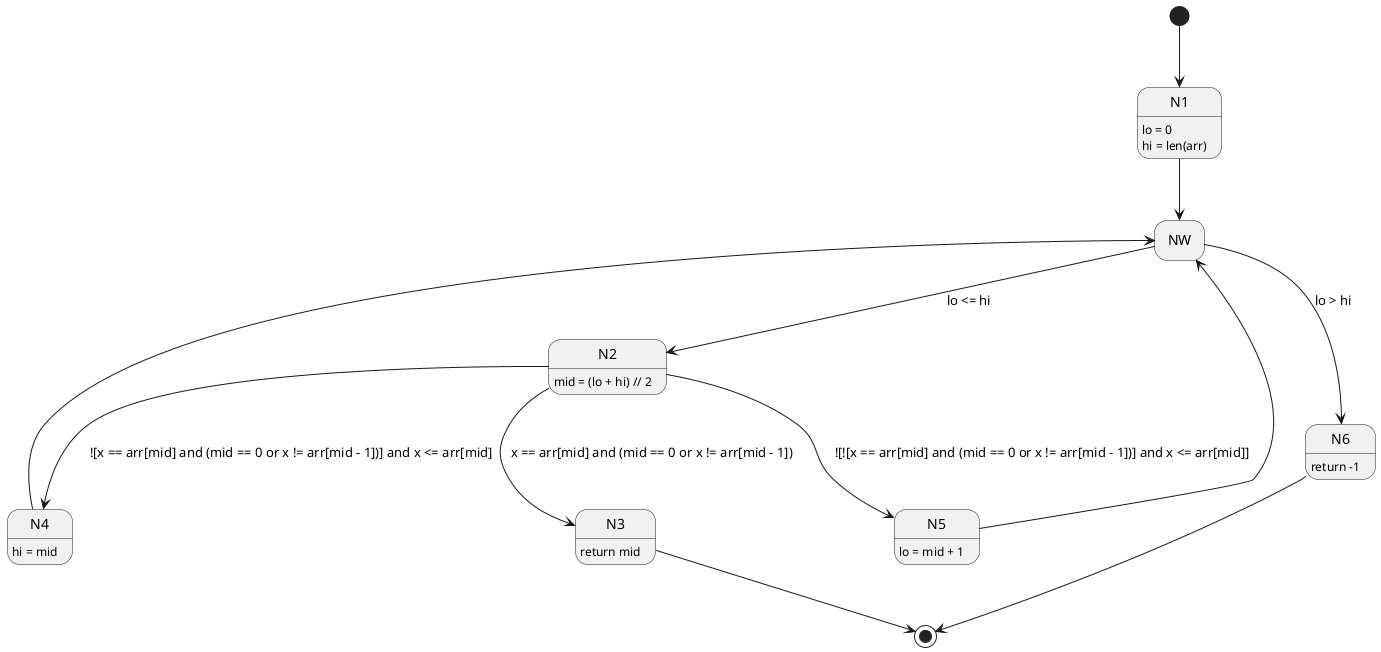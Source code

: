 @startuml SESE_Graph
hide empty description
State N1
State N2
State N3
State N4
State N5
State N6
State NW

N1 : lo = 0
N1 : hi = len(arr)
N2 : mid = (lo + hi) // 2
N3 : return mid
N4 : hi = mid
N5 : lo = mid + 1
N6 : return -1

[*] --> N1
N1 --> NW
NW --> N2: lo <= hi
NW --> N6: lo > hi
N2 --> N3 : x == arr[mid] and (mid == 0 or x != arr[mid - 1])
N2 --> N4 : ![x == arr[mid] and (mid == 0 or x != arr[mid - 1])] and x <= arr[mid]
N2 --> N5 : ![![x == arr[mid] and (mid == 0 or x != arr[mid - 1])] and x <= arr[mid]]
N4 --> NW
N5 --> NW
N3 --> [*]
N6 --> [*]


@enduml
